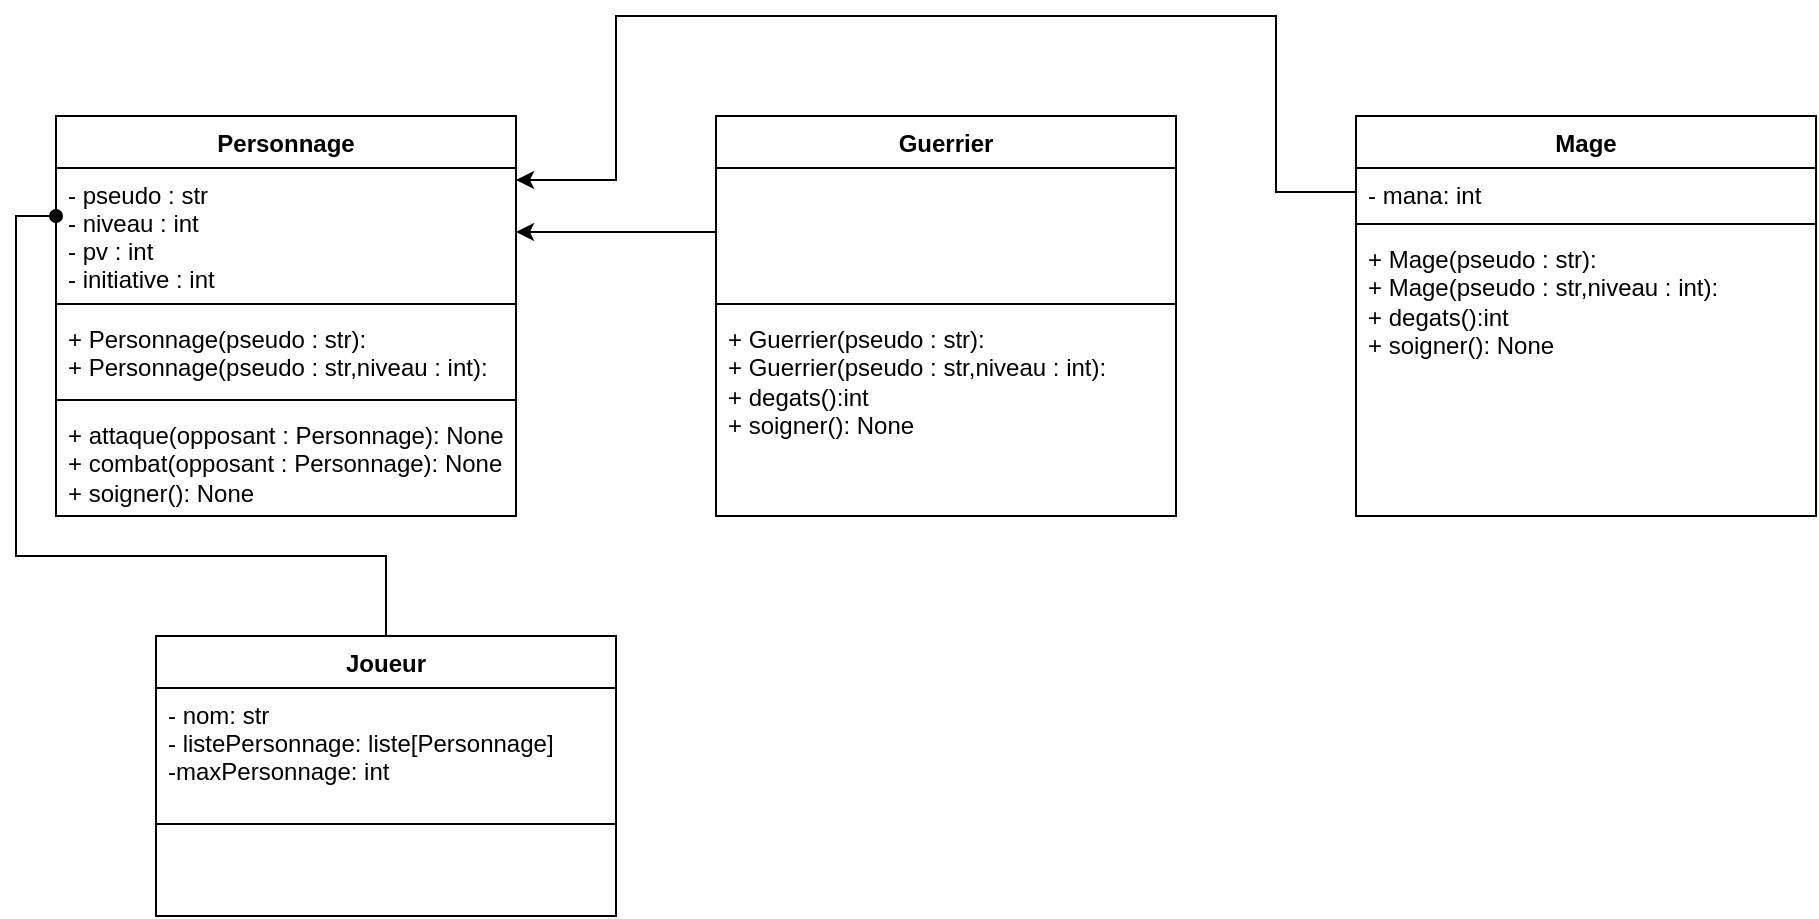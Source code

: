 <mxfile version="21.7.5" type="github">
  <diagram id="C5RBs43oDa-KdzZeNtuy" name="Page-1">
    <mxGraphModel dx="473" dy="880" grid="1" gridSize="10" guides="1" tooltips="1" connect="1" arrows="1" fold="1" page="1" pageScale="1" pageWidth="1400" pageHeight="800" math="0" shadow="0">
      <root>
        <mxCell id="WIyWlLk6GJQsqaUBKTNV-0" />
        <mxCell id="WIyWlLk6GJQsqaUBKTNV-1" parent="WIyWlLk6GJQsqaUBKTNV-0" />
        <mxCell id="zkfFHV4jXpPFQw0GAbJ--0" value="Personnage" style="swimlane;fontStyle=1;align=center;verticalAlign=top;childLayout=stackLayout;horizontal=1;startSize=26;horizontalStack=0;resizeParent=1;resizeLast=0;collapsible=1;marginBottom=0;rounded=0;shadow=0;strokeWidth=1;" parent="WIyWlLk6GJQsqaUBKTNV-1" vertex="1">
          <mxGeometry x="460" y="280" width="230" height="200" as="geometry">
            <mxRectangle x="230" y="140" width="160" height="26" as="alternateBounds" />
          </mxGeometry>
        </mxCell>
        <mxCell id="zkfFHV4jXpPFQw0GAbJ--1" value="- pseudo : str&#xa;- niveau : int&#xa;- pv : int&#xa;- initiative : int" style="text;align=left;verticalAlign=top;spacingLeft=4;spacingRight=4;overflow=hidden;rotatable=0;points=[[0,0.5],[1,0.5]];portConstraint=eastwest;" parent="zkfFHV4jXpPFQw0GAbJ--0" vertex="1">
          <mxGeometry y="26" width="230" height="64" as="geometry" />
        </mxCell>
        <mxCell id="SDVOzD0wj2H9p6kCYLqZ-0" value="" style="line;strokeWidth=1;fillColor=none;align=left;verticalAlign=middle;spacingTop=-1;spacingLeft=3;spacingRight=3;rotatable=0;labelPosition=right;points=[];portConstraint=eastwest;strokeColor=inherit;" parent="zkfFHV4jXpPFQw0GAbJ--0" vertex="1">
          <mxGeometry y="90" width="230" height="8" as="geometry" />
        </mxCell>
        <mxCell id="SDVOzD0wj2H9p6kCYLqZ-5" value="+ Personnage(pseudo : str):&lt;br&gt;+ Personnage(pseudo : str,niveau : int):" style="text;strokeColor=none;fillColor=none;align=left;verticalAlign=top;spacingLeft=4;spacingRight=4;overflow=hidden;rotatable=0;points=[[0,0.5],[1,0.5]];portConstraint=eastwest;whiteSpace=wrap;html=1;" parent="zkfFHV4jXpPFQw0GAbJ--0" vertex="1">
          <mxGeometry y="98" width="230" height="40" as="geometry" />
        </mxCell>
        <mxCell id="SDVOzD0wj2H9p6kCYLqZ-7" value="" style="line;strokeWidth=1;fillColor=none;align=left;verticalAlign=middle;spacingTop=-1;spacingLeft=3;spacingRight=3;rotatable=0;labelPosition=right;points=[];portConstraint=eastwest;strokeColor=inherit;" parent="zkfFHV4jXpPFQw0GAbJ--0" vertex="1">
          <mxGeometry y="138" width="230" height="8" as="geometry" />
        </mxCell>
        <mxCell id="SDVOzD0wj2H9p6kCYLqZ-8" value="+ attaque(opposant : Personnage): None&lt;br&gt;+ combat(opposant : Personnage): None&lt;br&gt;+ soigner(): None" style="text;strokeColor=none;fillColor=none;align=left;verticalAlign=top;spacingLeft=4;spacingRight=4;overflow=hidden;rotatable=0;points=[[0,0.5],[1,0.5]];portConstraint=eastwest;whiteSpace=wrap;html=1;" parent="zkfFHV4jXpPFQw0GAbJ--0" vertex="1">
          <mxGeometry y="146" width="230" height="54" as="geometry" />
        </mxCell>
        <mxCell id="Q3Nc1Ar1bOVxculH4W4y-0" value="Guerrier" style="swimlane;fontStyle=1;align=center;verticalAlign=top;childLayout=stackLayout;horizontal=1;startSize=26;horizontalStack=0;resizeParent=1;resizeLast=0;collapsible=1;marginBottom=0;rounded=0;shadow=0;strokeWidth=1;" vertex="1" parent="WIyWlLk6GJQsqaUBKTNV-1">
          <mxGeometry x="790" y="280" width="230" height="200" as="geometry">
            <mxRectangle x="230" y="140" width="160" height="26" as="alternateBounds" />
          </mxGeometry>
        </mxCell>
        <mxCell id="Q3Nc1Ar1bOVxculH4W4y-1" value=" " style="text;align=left;verticalAlign=top;spacingLeft=4;spacingRight=4;overflow=hidden;rotatable=0;points=[[0,0.5],[1,0.5]];portConstraint=eastwest;" vertex="1" parent="Q3Nc1Ar1bOVxculH4W4y-0">
          <mxGeometry y="26" width="230" height="64" as="geometry" />
        </mxCell>
        <mxCell id="Q3Nc1Ar1bOVxculH4W4y-2" value="" style="line;strokeWidth=1;fillColor=none;align=left;verticalAlign=middle;spacingTop=-1;spacingLeft=3;spacingRight=3;rotatable=0;labelPosition=right;points=[];portConstraint=eastwest;strokeColor=inherit;" vertex="1" parent="Q3Nc1Ar1bOVxculH4W4y-0">
          <mxGeometry y="90" width="230" height="8" as="geometry" />
        </mxCell>
        <mxCell id="Q3Nc1Ar1bOVxculH4W4y-3" value="+ Guerrier(pseudo : str):&lt;br&gt;+ Guerrier(pseudo : str,niveau : int):&lt;br&gt;+ degats():int&lt;br style=&quot;border-color: var(--border-color);&quot;&gt;+ soigner(): None" style="text;strokeColor=none;fillColor=none;align=left;verticalAlign=top;spacingLeft=4;spacingRight=4;overflow=hidden;rotatable=0;points=[[0,0.5],[1,0.5]];portConstraint=eastwest;whiteSpace=wrap;html=1;" vertex="1" parent="Q3Nc1Ar1bOVxculH4W4y-0">
          <mxGeometry y="98" width="230" height="72" as="geometry" />
        </mxCell>
        <mxCell id="Q3Nc1Ar1bOVxculH4W4y-7" style="edgeStyle=orthogonalEdgeStyle;rounded=0;orthogonalLoop=1;jettySize=auto;html=1;entryX=1;entryY=0.5;entryDx=0;entryDy=0;" edge="1" parent="WIyWlLk6GJQsqaUBKTNV-1" source="Q3Nc1Ar1bOVxculH4W4y-1" target="zkfFHV4jXpPFQw0GAbJ--1">
          <mxGeometry relative="1" as="geometry" />
        </mxCell>
        <mxCell id="Q3Nc1Ar1bOVxculH4W4y-8" value="Mage" style="swimlane;fontStyle=1;align=center;verticalAlign=top;childLayout=stackLayout;horizontal=1;startSize=26;horizontalStack=0;resizeParent=1;resizeLast=0;collapsible=1;marginBottom=0;rounded=0;shadow=0;strokeWidth=1;" vertex="1" parent="WIyWlLk6GJQsqaUBKTNV-1">
          <mxGeometry x="1110" y="280" width="230" height="200" as="geometry">
            <mxRectangle x="230" y="140" width="160" height="26" as="alternateBounds" />
          </mxGeometry>
        </mxCell>
        <mxCell id="Q3Nc1Ar1bOVxculH4W4y-9" value="- mana: int" style="text;align=left;verticalAlign=top;spacingLeft=4;spacingRight=4;overflow=hidden;rotatable=0;points=[[0,0.5],[1,0.5]];portConstraint=eastwest;" vertex="1" parent="Q3Nc1Ar1bOVxculH4W4y-8">
          <mxGeometry y="26" width="230" height="24" as="geometry" />
        </mxCell>
        <mxCell id="Q3Nc1Ar1bOVxculH4W4y-10" value="" style="line;strokeWidth=1;fillColor=none;align=left;verticalAlign=middle;spacingTop=-1;spacingLeft=3;spacingRight=3;rotatable=0;labelPosition=right;points=[];portConstraint=eastwest;strokeColor=inherit;" vertex="1" parent="Q3Nc1Ar1bOVxculH4W4y-8">
          <mxGeometry y="50" width="230" height="8" as="geometry" />
        </mxCell>
        <mxCell id="Q3Nc1Ar1bOVxculH4W4y-11" value="+ Mage(pseudo : str):&lt;br&gt;+ Mage(pseudo : str,niveau : int):&lt;br&gt;+ degats():int&lt;br style=&quot;border-color: var(--border-color);&quot;&gt;+ soigner(): None" style="text;strokeColor=none;fillColor=none;align=left;verticalAlign=top;spacingLeft=4;spacingRight=4;overflow=hidden;rotatable=0;points=[[0,0.5],[1,0.5]];portConstraint=eastwest;whiteSpace=wrap;html=1;" vertex="1" parent="Q3Nc1Ar1bOVxculH4W4y-8">
          <mxGeometry y="58" width="230" height="72" as="geometry" />
        </mxCell>
        <mxCell id="Q3Nc1Ar1bOVxculH4W4y-13" style="edgeStyle=orthogonalEdgeStyle;rounded=0;orthogonalLoop=1;jettySize=auto;html=1;exitX=0;exitY=0.5;exitDx=0;exitDy=0;" edge="1" parent="WIyWlLk6GJQsqaUBKTNV-1" source="Q3Nc1Ar1bOVxculH4W4y-9" target="zkfFHV4jXpPFQw0GAbJ--1">
          <mxGeometry relative="1" as="geometry">
            <Array as="points">
              <mxPoint x="1070" y="318" />
              <mxPoint x="1070" y="230" />
              <mxPoint x="740" y="230" />
              <mxPoint x="740" y="312" />
            </Array>
          </mxGeometry>
        </mxCell>
        <mxCell id="Q3Nc1Ar1bOVxculH4W4y-20" style="edgeStyle=orthogonalEdgeStyle;rounded=0;orthogonalLoop=1;jettySize=auto;html=1;exitX=0.5;exitY=0;exitDx=0;exitDy=0;entryX=0;entryY=0.375;entryDx=0;entryDy=0;entryPerimeter=0;endArrow=oval;endFill=1;" edge="1" parent="WIyWlLk6GJQsqaUBKTNV-1" source="Q3Nc1Ar1bOVxculH4W4y-14" target="zkfFHV4jXpPFQw0GAbJ--1">
          <mxGeometry relative="1" as="geometry">
            <Array as="points">
              <mxPoint x="625" y="500" />
              <mxPoint x="440" y="500" />
              <mxPoint x="440" y="330" />
            </Array>
          </mxGeometry>
        </mxCell>
        <mxCell id="Q3Nc1Ar1bOVxculH4W4y-14" value="Joueur" style="swimlane;fontStyle=1;align=center;verticalAlign=top;childLayout=stackLayout;horizontal=1;startSize=26;horizontalStack=0;resizeParent=1;resizeLast=0;collapsible=1;marginBottom=0;rounded=0;shadow=0;strokeWidth=1;" vertex="1" parent="WIyWlLk6GJQsqaUBKTNV-1">
          <mxGeometry x="510" y="540" width="230" height="140" as="geometry">
            <mxRectangle x="230" y="140" width="160" height="26" as="alternateBounds" />
          </mxGeometry>
        </mxCell>
        <mxCell id="Q3Nc1Ar1bOVxculH4W4y-15" value="- nom: str&#xa;- listePersonnage: liste[Personnage]&#xa;-maxPersonnage: int" style="text;align=left;verticalAlign=top;spacingLeft=4;spacingRight=4;overflow=hidden;rotatable=0;points=[[0,0.5],[1,0.5]];portConstraint=eastwest;" vertex="1" parent="Q3Nc1Ar1bOVxculH4W4y-14">
          <mxGeometry y="26" width="230" height="64" as="geometry" />
        </mxCell>
        <mxCell id="Q3Nc1Ar1bOVxculH4W4y-16" value="" style="line;strokeWidth=1;fillColor=none;align=left;verticalAlign=middle;spacingTop=-1;spacingLeft=3;spacingRight=3;rotatable=0;labelPosition=right;points=[];portConstraint=eastwest;strokeColor=inherit;" vertex="1" parent="Q3Nc1Ar1bOVxculH4W4y-14">
          <mxGeometry y="90" width="230" height="8" as="geometry" />
        </mxCell>
      </root>
    </mxGraphModel>
  </diagram>
</mxfile>

